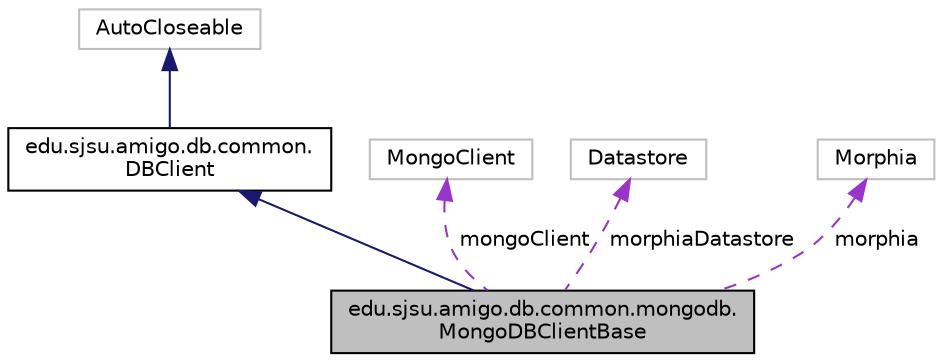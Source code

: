 digraph "edu.sjsu.amigo.db.common.mongodb.MongoDBClientBase"
{
  edge [fontname="Helvetica",fontsize="10",labelfontname="Helvetica",labelfontsize="10"];
  node [fontname="Helvetica",fontsize="10",shape=record];
  Node4 [label="edu.sjsu.amigo.db.common.mongodb.\lMongoDBClientBase",height=0.2,width=0.4,color="black", fillcolor="grey75", style="filled", fontcolor="black"];
  Node5 -> Node4 [dir="back",color="midnightblue",fontsize="10",style="solid",fontname="Helvetica"];
  Node5 [label="edu.sjsu.amigo.db.common.\lDBClient",height=0.2,width=0.4,color="black", fillcolor="white", style="filled",URL="$interfaceedu_1_1sjsu_1_1amigo_1_1db_1_1common_1_1_d_b_client.html"];
  Node6 -> Node5 [dir="back",color="midnightblue",fontsize="10",style="solid",fontname="Helvetica"];
  Node6 [label="AutoCloseable",height=0.2,width=0.4,color="grey75", fillcolor="white", style="filled"];
  Node7 -> Node4 [dir="back",color="darkorchid3",fontsize="10",style="dashed",label=" mongoClient" ,fontname="Helvetica"];
  Node7 [label="MongoClient",height=0.2,width=0.4,color="grey75", fillcolor="white", style="filled"];
  Node8 -> Node4 [dir="back",color="darkorchid3",fontsize="10",style="dashed",label=" morphiaDatastore" ,fontname="Helvetica"];
  Node8 [label="Datastore",height=0.2,width=0.4,color="grey75", fillcolor="white", style="filled"];
  Node9 -> Node4 [dir="back",color="darkorchid3",fontsize="10",style="dashed",label=" morphia" ,fontname="Helvetica"];
  Node9 [label="Morphia",height=0.2,width=0.4,color="grey75", fillcolor="white", style="filled"];
}
